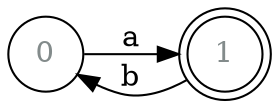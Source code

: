 digraph issue_regex {
    graph [ dpi = 150 ];
    rankdir=LR;

    0, 1 [shape=circle, fontcolor=azure4];

    0 -> 1 [label=a];
    1 -> 0 [label=b];
    1 [shape=doublecircle];
}
